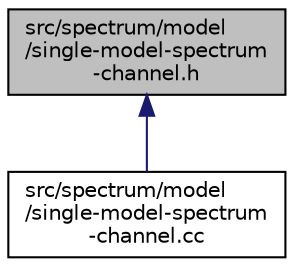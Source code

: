 digraph "src/spectrum/model/single-model-spectrum-channel.h"
{
 // LATEX_PDF_SIZE
  edge [fontname="Helvetica",fontsize="10",labelfontname="Helvetica",labelfontsize="10"];
  node [fontname="Helvetica",fontsize="10",shape=record];
  Node1 [label="src/spectrum/model\l/single-model-spectrum\l-channel.h",height=0.2,width=0.4,color="black", fillcolor="grey75", style="filled", fontcolor="black",tooltip=" "];
  Node1 -> Node2 [dir="back",color="midnightblue",fontsize="10",style="solid",fontname="Helvetica"];
  Node2 [label="src/spectrum/model\l/single-model-spectrum\l-channel.cc",height=0.2,width=0.4,color="black", fillcolor="white", style="filled",URL="$single-model-spectrum-channel_8cc.html",tooltip=" "];
}
